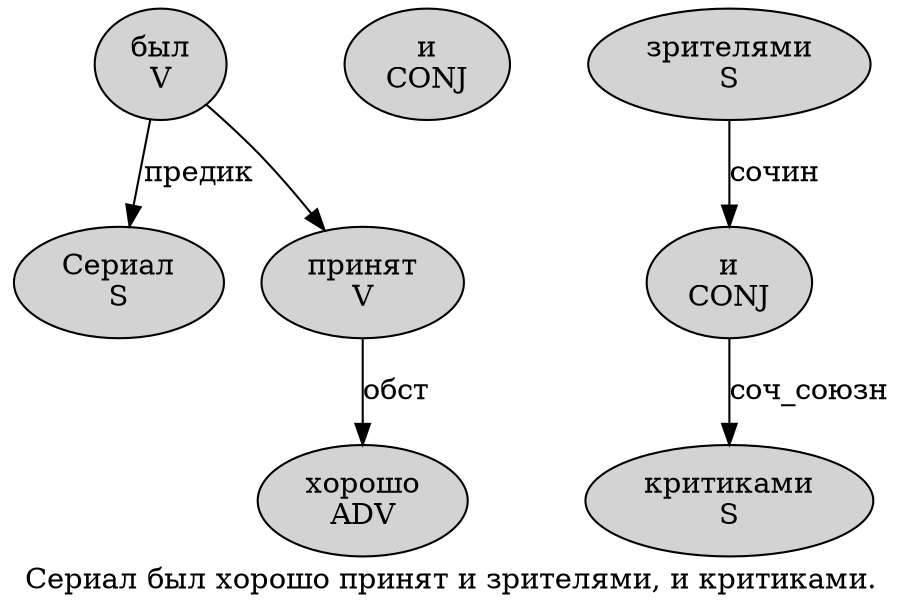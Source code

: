 digraph SENTENCE_449 {
	graph [label="Сериал был хорошо принят и зрителями, и критиками."]
	node [style=filled]
		0 [label="Сериал
S" color="" fillcolor=lightgray penwidth=1 shape=ellipse]
		1 [label="был
V" color="" fillcolor=lightgray penwidth=1 shape=ellipse]
		2 [label="хорошо
ADV" color="" fillcolor=lightgray penwidth=1 shape=ellipse]
		3 [label="принят
V" color="" fillcolor=lightgray penwidth=1 shape=ellipse]
		4 [label="и
CONJ" color="" fillcolor=lightgray penwidth=1 shape=ellipse]
		5 [label="зрителями
S" color="" fillcolor=lightgray penwidth=1 shape=ellipse]
		7 [label="и
CONJ" color="" fillcolor=lightgray penwidth=1 shape=ellipse]
		8 [label="критиками
S" color="" fillcolor=lightgray penwidth=1 shape=ellipse]
			5 -> 7 [label="сочин"]
			1 -> 0 [label="предик"]
			1 -> 3
			7 -> 8 [label="соч_союзн"]
			3 -> 2 [label="обст"]
}
